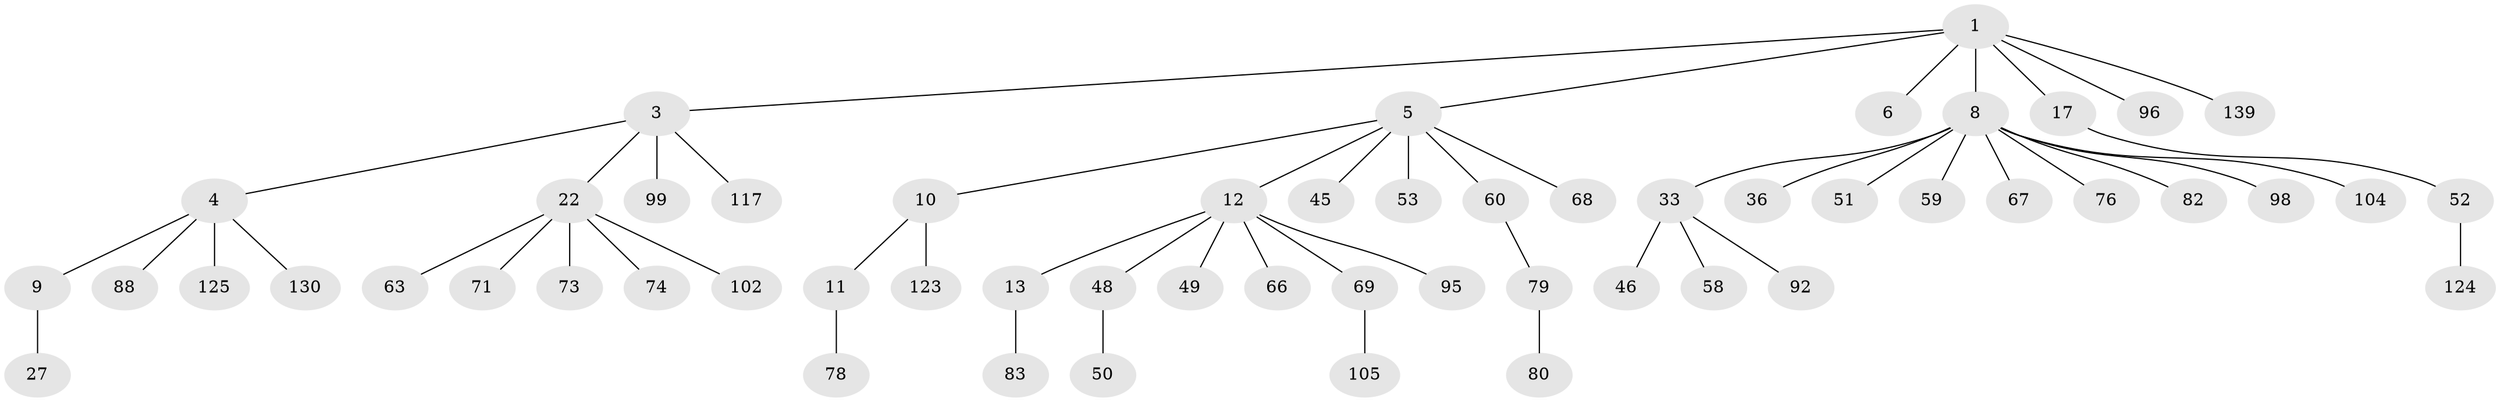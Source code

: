 // original degree distribution, {4: 0.05673758865248227, 5: 0.05673758865248227, 6: 0.0070921985815602835, 2: 0.24113475177304963, 7: 0.0070921985815602835, 3: 0.1347517730496454, 1: 0.49645390070921985}
// Generated by graph-tools (version 1.1) at 2025/19/03/04/25 18:19:24]
// undirected, 56 vertices, 55 edges
graph export_dot {
graph [start="1"]
  node [color=gray90,style=filled];
  1 [super="+2"];
  3;
  4;
  5 [super="+7+16+14"];
  6 [super="+126+30+18"];
  8 [super="+25+21+24+26+19"];
  9;
  10 [super="+47"];
  11 [super="+23"];
  12 [super="+15+122+20"];
  13 [super="+44"];
  17 [super="+89"];
  22 [super="+31+43+32"];
  27 [super="+113"];
  33 [super="+35+41"];
  36;
  45 [super="+118"];
  46 [super="+110"];
  48 [super="+70"];
  49;
  50 [super="+131+116"];
  51;
  52 [super="+65"];
  53 [super="+54"];
  58 [super="+90+91"];
  59;
  60;
  63;
  66;
  67;
  68 [super="+72"];
  69 [super="+84+134+135+119"];
  71 [super="+115"];
  73 [super="+108"];
  74;
  76 [super="+81+107"];
  78 [super="+111+132+87"];
  79;
  80 [super="+97"];
  82;
  83 [super="+101+86"];
  88 [super="+137"];
  92;
  95;
  96;
  98;
  99;
  102;
  104 [super="+120"];
  105 [super="+112"];
  117;
  123;
  124;
  125;
  130;
  139;
  1 -- 3;
  1 -- 5;
  1 -- 96;
  1 -- 17;
  1 -- 6;
  1 -- 8;
  1 -- 139;
  3 -- 4;
  3 -- 22;
  3 -- 99;
  3 -- 117;
  4 -- 9;
  4 -- 88;
  4 -- 125;
  4 -- 130;
  5 -- 10;
  5 -- 12;
  5 -- 68;
  5 -- 53;
  5 -- 45;
  5 -- 60;
  8 -- 98;
  8 -- 82;
  8 -- 51;
  8 -- 59;
  8 -- 36;
  8 -- 33;
  8 -- 67;
  8 -- 76;
  8 -- 104;
  9 -- 27;
  10 -- 11;
  10 -- 123;
  11 -- 78;
  12 -- 13;
  12 -- 48;
  12 -- 49;
  12 -- 66;
  12 -- 69;
  12 -- 95;
  13 -- 83;
  17 -- 52;
  22 -- 73;
  22 -- 63;
  22 -- 71;
  22 -- 74;
  22 -- 102;
  33 -- 92;
  33 -- 46;
  33 -- 58;
  48 -- 50;
  52 -- 124;
  60 -- 79;
  69 -- 105;
  79 -- 80;
}
